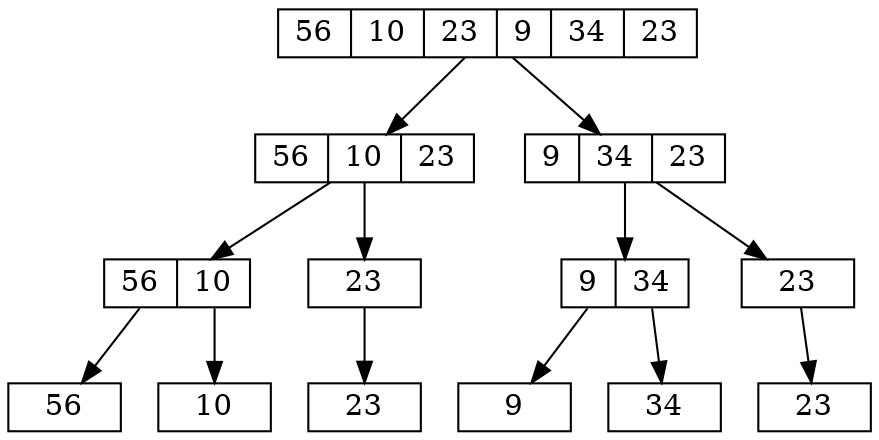 digraph {
    splines=line

    node[shape=box, height=.1];sorted_1 sorted_2 sorted_3 sorted_4 sorted_5 sorted_6;
    node[shape=record, height=.1];input divide_31 divide_32 divide_21 divide_22 divide_11 divide_12;
    node[shape=none];merge_pad
    
    input[label="<f0>56|<f1>10|<f2>23|<f3>9|<f4>34|<f5>23"]
    merge_pad[label=""]
    divide_31[label="<f1>56|<f2>10|<f3>23"]
    divide_32[label="<f1>9|<f2>34|<f3>23"]
    divide_21[label="<f1>56|<f2>10"]
    divide_22[label="<f1>9|<f2>34"]
    divide_11[label="<f1>23"]
    divide_12[label="<f1>23"]
    sorted_1[label="56"]
    sorted_2[label="10"]
    sorted_3[label="23"]
    sorted_4[label="9"]
    sorted_5[label="34"]
    sorted_6[label="23"]

    input -> divide_31
    input -> divide_32

    divide_31 -> divide_21
    divide_31 -> divide_11
    divide_32 -> divide_22
    divide_32 -> divide_12
    divide_21:f1 -> sorted_1
    divide_21:f2 -> sorted_2
    divide_22:f1 -> sorted_4
    divide_22:f2 -> sorted_5
    divide_11 -> sorted_3
    divide_12 -> sorted_6
}